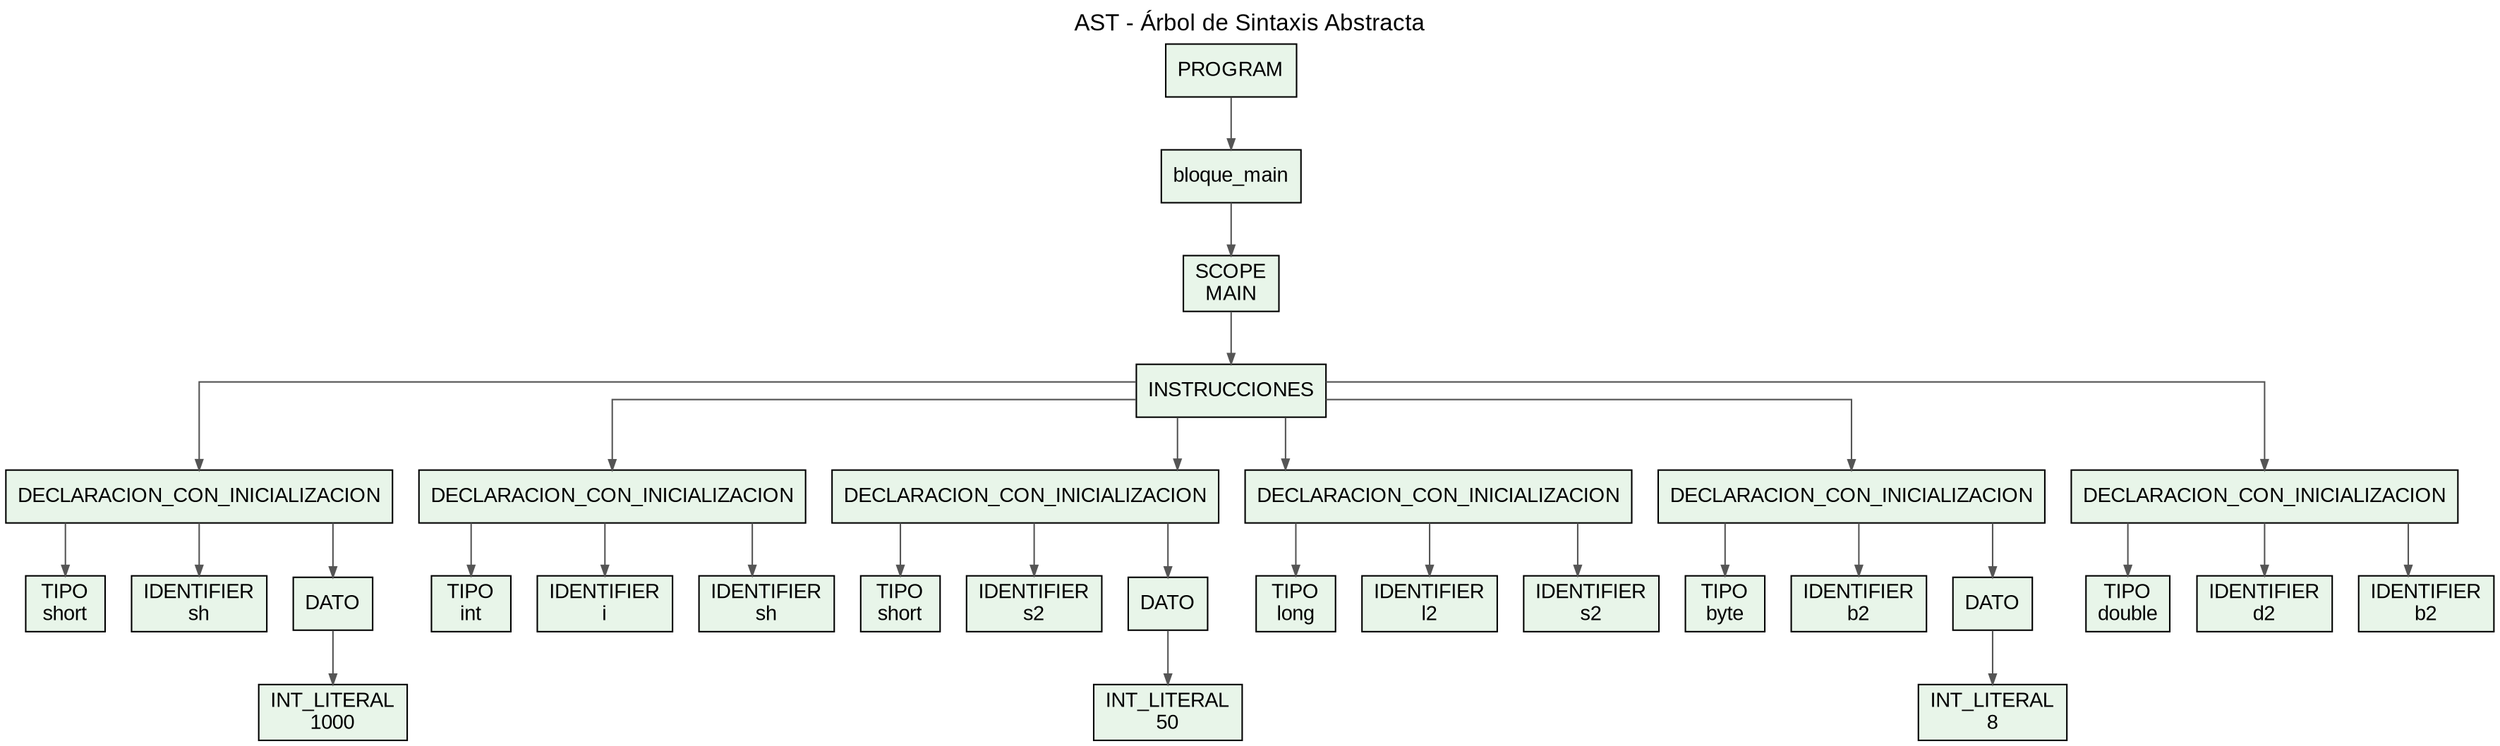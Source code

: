 digraph AST {
  rankdir=TB;
  node [fontname="Arial, sans-serif", style=filled, shape=box, fillcolor="#E8F5E9"];
  edge [fontname="Arial, sans-serif", color="#555555", arrowsize=0.7];
  graph [fontname="Arial, sans-serif", labelloc=t, fontsize=16];
  label="AST - Árbol de Sintaxis Abstracta";
  splines=ortho;
  concentrate=true;

  node_0 [label="PROGRAM"];
  node_1 [label="bloque_main"];
  node_0 -> node_1;
  node_2 [label="SCOPE\nMAIN"];
  node_1 -> node_2;
  node_3 [label="INSTRUCCIONES"];
  node_2 -> node_3;
  node_4 [label="DECLARACION_CON_INICIALIZACION"];
  node_3 -> node_4;
  node_5 [label="TIPO\nshort"];
  node_4 -> node_5;
  node_6 [label="IDENTIFIER\nsh"];
  node_4 -> node_6;
  node_7 [label="DATO"];
  node_4 -> node_7;
  node_8 [label="INT_LITERAL\n1000"];
  node_7 -> node_8;
  node_9 [label="DECLARACION_CON_INICIALIZACION"];
  node_3 -> node_9;
  node_10 [label="TIPO\nint"];
  node_9 -> node_10;
  node_11 [label="IDENTIFIER\ni"];
  node_9 -> node_11;
  node_12 [label="IDENTIFIER\nsh"];
  node_9 -> node_12;
  node_13 [label="DECLARACION_CON_INICIALIZACION"];
  node_3 -> node_13;
  node_14 [label="TIPO\nshort"];
  node_13 -> node_14;
  node_15 [label="IDENTIFIER\ns2"];
  node_13 -> node_15;
  node_16 [label="DATO"];
  node_13 -> node_16;
  node_17 [label="INT_LITERAL\n50"];
  node_16 -> node_17;
  node_18 [label="DECLARACION_CON_INICIALIZACION"];
  node_3 -> node_18;
  node_19 [label="TIPO\nlong"];
  node_18 -> node_19;
  node_20 [label="IDENTIFIER\nl2"];
  node_18 -> node_20;
  node_21 [label="IDENTIFIER\ns2"];
  node_18 -> node_21;
  node_22 [label="DECLARACION_CON_INICIALIZACION"];
  node_3 -> node_22;
  node_23 [label="TIPO\nbyte"];
  node_22 -> node_23;
  node_24 [label="IDENTIFIER\nb2"];
  node_22 -> node_24;
  node_25 [label="DATO"];
  node_22 -> node_25;
  node_26 [label="INT_LITERAL\n8"];
  node_25 -> node_26;
  node_27 [label="DECLARACION_CON_INICIALIZACION"];
  node_3 -> node_27;
  node_28 [label="TIPO\ndouble"];
  node_27 -> node_28;
  node_29 [label="IDENTIFIER\nd2"];
  node_27 -> node_29;
  node_30 [label="IDENTIFIER\nb2"];
  node_27 -> node_30;

}

